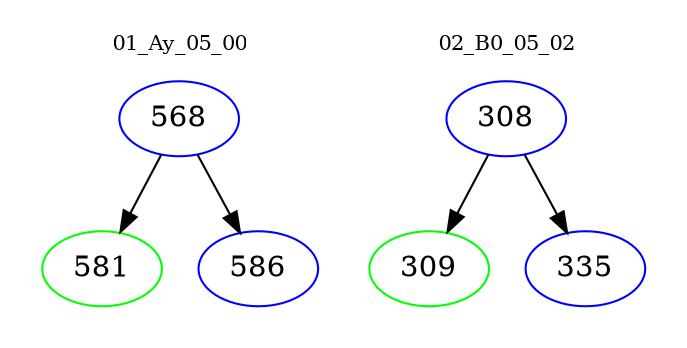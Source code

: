 digraph{
subgraph cluster_0 {
color = white
label = "01_Ay_05_00";
fontsize=10;
T0_568 [label="568", color="blue"]
T0_568 -> T0_581 [color="black"]
T0_581 [label="581", color="green"]
T0_568 -> T0_586 [color="black"]
T0_586 [label="586", color="blue"]
}
subgraph cluster_1 {
color = white
label = "02_B0_05_02";
fontsize=10;
T1_308 [label="308", color="blue"]
T1_308 -> T1_309 [color="black"]
T1_309 [label="309", color="green"]
T1_308 -> T1_335 [color="black"]
T1_335 [label="335", color="blue"]
}
}
